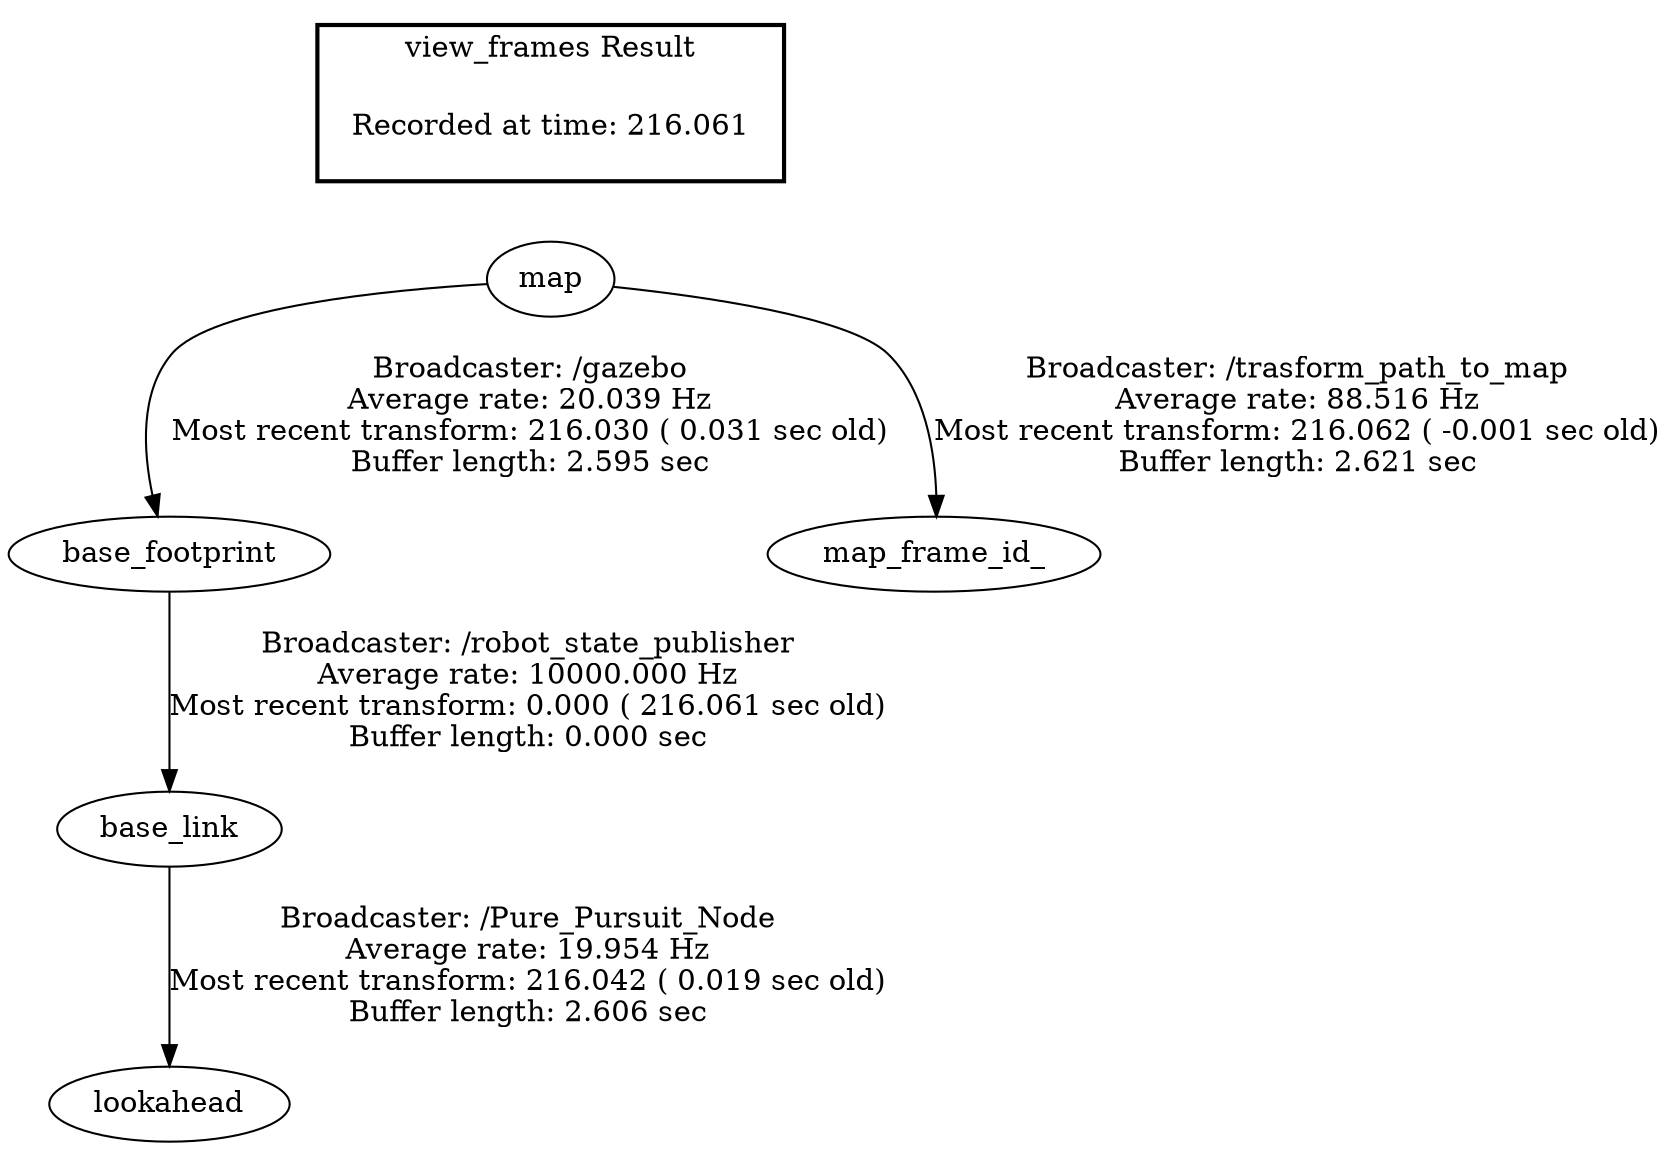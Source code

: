 digraph G {
"base_footprint" -> "base_link"[label="Broadcaster: /robot_state_publisher\nAverage rate: 10000.000 Hz\nMost recent transform: 0.000 ( 216.061 sec old)\nBuffer length: 0.000 sec\n"];
"map" -> "base_footprint"[label="Broadcaster: /gazebo\nAverage rate: 20.039 Hz\nMost recent transform: 216.030 ( 0.031 sec old)\nBuffer length: 2.595 sec\n"];
"map" -> "map_frame_id_"[label="Broadcaster: /trasform_path_to_map\nAverage rate: 88.516 Hz\nMost recent transform: 216.062 ( -0.001 sec old)\nBuffer length: 2.621 sec\n"];
"base_link" -> "lookahead"[label="Broadcaster: /Pure_Pursuit_Node\nAverage rate: 19.954 Hz\nMost recent transform: 216.042 ( 0.019 sec old)\nBuffer length: 2.606 sec\n"];
edge [style=invis];
 subgraph cluster_legend { style=bold; color=black; label ="view_frames Result";
"Recorded at time: 216.061"[ shape=plaintext ] ;
 }->"map";
}